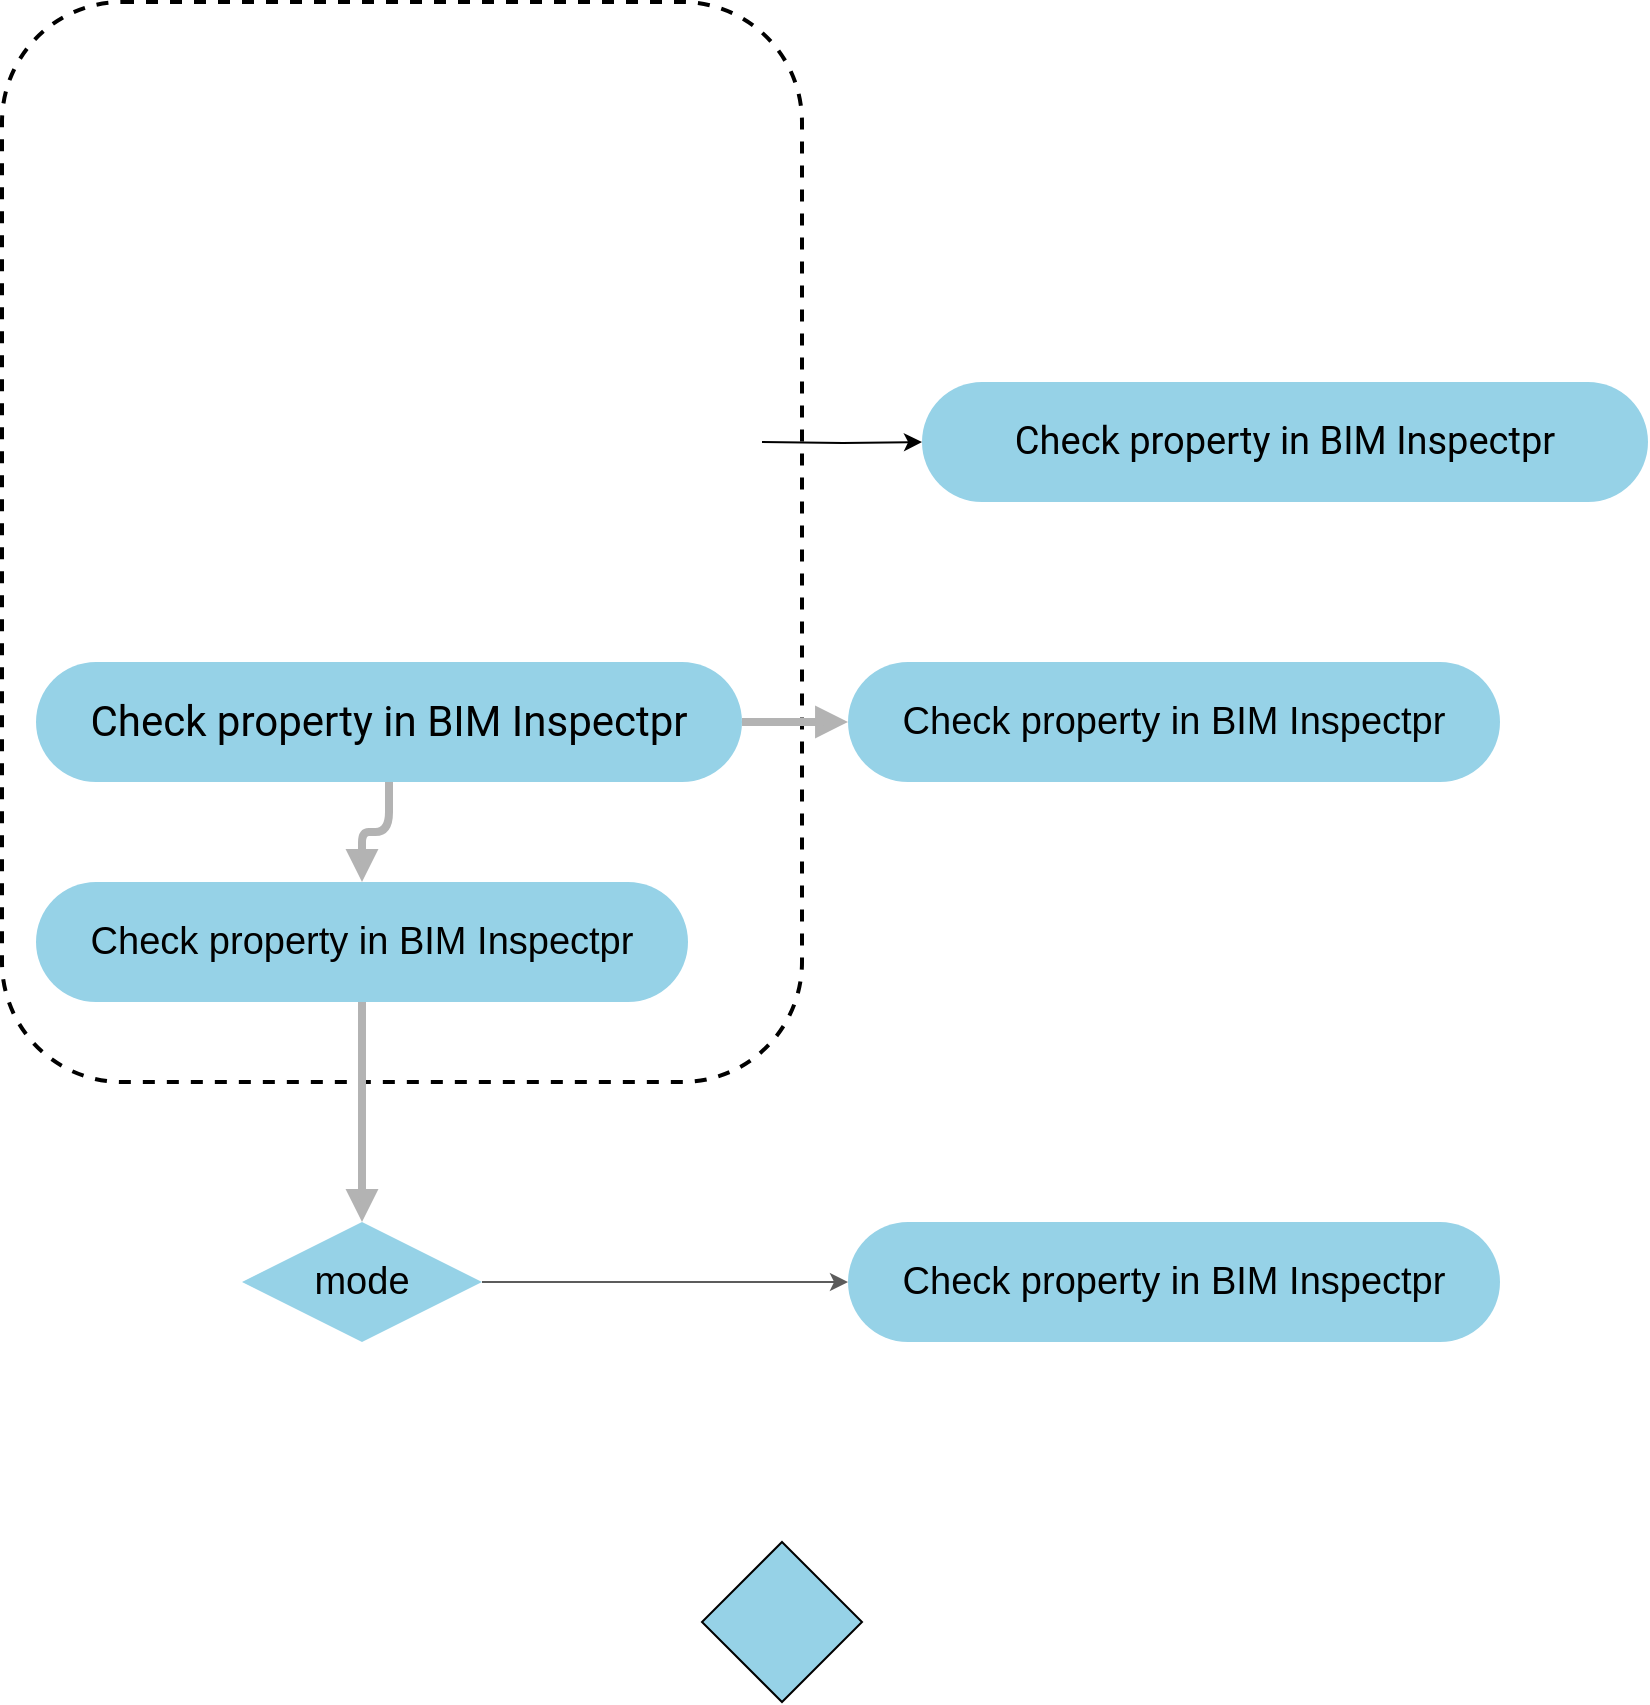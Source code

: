 <mxfile version="12.7.2" type="github">
  <diagram id="C5RBs43oDa-KdzZeNtuy" name="Page-1">
    <mxGraphModel dx="767" dy="1292" grid="1" gridSize="10" guides="1" tooltips="1" connect="1" arrows="1" fold="1" page="1" pageScale="1" pageWidth="827" pageHeight="1169" math="0" shadow="0" extFonts="Roboto^https://fonts.googleapis.com/css?family=Roboto">
      <root>
        <mxCell id="WIyWlLk6GJQsqaUBKTNV-0" />
        <mxCell id="WIyWlLk6GJQsqaUBKTNV-1" parent="WIyWlLk6GJQsqaUBKTNV-0" />
        <mxCell id="-8byVdPDyk2Qr70N4ybH-6" value="" style="rounded=1;whiteSpace=wrap;html=1;fontFamily=Verdana;fillColor=none;dashed=1;perimeterSpacing=1;strokeWidth=2;" vertex="1" parent="WIyWlLk6GJQsqaUBKTNV-1">
          <mxGeometry x="240" y="430" width="400" height="540" as="geometry" />
        </mxCell>
        <mxCell id="4xVDAsTEALw9DUcqADvd-11" value="" style="edgeStyle=orthogonalEdgeStyle;orthogonalLoop=1;jettySize=auto;html=1;strokeColor=#B3B3B3;strokeWidth=4;rounded=1;startArrow=none;startFill=0;endArrow=block;endFill=1;" parent="WIyWlLk6GJQsqaUBKTNV-1" source="4xVDAsTEALw9DUcqADvd-4" target="4xVDAsTEALw9DUcqADvd-10" edge="1">
          <mxGeometry relative="1" as="geometry" />
        </mxCell>
        <mxCell id="4xVDAsTEALw9DUcqADvd-18" value="" style="edgeStyle=orthogonalEdgeStyle;rounded=1;orthogonalLoop=1;jettySize=auto;html=1;startArrow=none;startFill=0;endArrow=block;endFill=1;strokeColor=#B3B3B3;strokeWidth=4;" parent="WIyWlLk6GJQsqaUBKTNV-1" source="4xVDAsTEALw9DUcqADvd-4" target="4xVDAsTEALw9DUcqADvd-17" edge="1">
          <mxGeometry relative="1" as="geometry" />
        </mxCell>
        <mxCell id="4xVDAsTEALw9DUcqADvd-4" value="&lt;font style=&quot;font-size: 21px&quot; face=&quot;Roboto&quot;&gt;Check property in BIM Inspectpr&lt;/font&gt;" style="rounded=1;whiteSpace=wrap;html=1;arcSize=50;fillColor=#96D2E7;strokeColor=none;" parent="WIyWlLk6GJQsqaUBKTNV-1" vertex="1">
          <mxGeometry x="257" y="760" width="353" height="60" as="geometry" />
        </mxCell>
        <mxCell id="-8byVdPDyk2Qr70N4ybH-5" value="" style="edgeStyle=orthogonalEdgeStyle;rounded=0;orthogonalLoop=1;jettySize=auto;html=1;fontFamily=Verdana;" edge="1" parent="WIyWlLk6GJQsqaUBKTNV-1" target="-8byVdPDyk2Qr70N4ybH-4">
          <mxGeometry relative="1" as="geometry">
            <mxPoint x="620" y="650.0" as="sourcePoint" />
          </mxGeometry>
        </mxCell>
        <mxCell id="-8byVdPDyk2Qr70N4ybH-4" value="&lt;font style=&quot;font-size: 19px&quot;&gt;Check property in BIM Inspectpr&lt;/font&gt;" style="rounded=1;whiteSpace=wrap;html=1;arcSize=50;fillColor=#96D2E7;strokeColor=none;fontFamily=Roboto;FType=g;" vertex="1" parent="WIyWlLk6GJQsqaUBKTNV-1">
          <mxGeometry x="700" y="620" width="363" height="60" as="geometry" />
        </mxCell>
        <mxCell id="4xVDAsTEALw9DUcqADvd-17" value="&lt;font style=&quot;font-size: 19px&quot;&gt;Check property in BIM Inspectpr&lt;/font&gt;" style="rounded=1;whiteSpace=wrap;html=1;arcSize=50;fillColor=#96D2E7;strokeColor=none;" parent="WIyWlLk6GJQsqaUBKTNV-1" vertex="1">
          <mxGeometry x="663" y="760" width="326" height="60" as="geometry" />
        </mxCell>
        <mxCell id="4xVDAsTEALw9DUcqADvd-13" value="" style="edgeStyle=orthogonalEdgeStyle;rounded=1;orthogonalLoop=1;jettySize=auto;html=1;strokeColor=#B3B3B3;strokeWidth=4;endFill=1;endArrow=block;startFill=0;startArrow=none;" parent="WIyWlLk6GJQsqaUBKTNV-1" source="4xVDAsTEALw9DUcqADvd-10" target="4xVDAsTEALw9DUcqADvd-12" edge="1">
          <mxGeometry relative="1" as="geometry" />
        </mxCell>
        <mxCell id="4xVDAsTEALw9DUcqADvd-10" value="&lt;font style=&quot;font-size: 19px&quot;&gt;Check property in BIM Inspectpr&lt;/font&gt;" style="rounded=1;whiteSpace=wrap;html=1;arcSize=50;fillColor=#96D2E7;strokeColor=none;" parent="WIyWlLk6GJQsqaUBKTNV-1" vertex="1">
          <mxGeometry x="257" y="870" width="326" height="60" as="geometry" />
        </mxCell>
        <mxCell id="4xVDAsTEALw9DUcqADvd-15" value="" style="edgeStyle=orthogonalEdgeStyle;rounded=0;orthogonalLoop=1;jettySize=auto;html=1;strokeColor=#5C5C5C;" parent="WIyWlLk6GJQsqaUBKTNV-1" source="4xVDAsTEALw9DUcqADvd-12" target="4xVDAsTEALw9DUcqADvd-14" edge="1">
          <mxGeometry relative="1" as="geometry" />
        </mxCell>
        <mxCell id="4xVDAsTEALw9DUcqADvd-12" value="&lt;font style=&quot;font-size: 19px&quot;&gt;mode&lt;/font&gt;" style="rhombus;whiteSpace=wrap;html=1;rounded=0;comic=0;strokeColor=none;fillColor=#96D2E7;" parent="WIyWlLk6GJQsqaUBKTNV-1" vertex="1">
          <mxGeometry x="360" y="1040" width="120" height="60" as="geometry" />
        </mxCell>
        <mxCell id="4xVDAsTEALw9DUcqADvd-14" value="&lt;font style=&quot;font-size: 19px&quot;&gt;Check property in BIM Inspectpr&lt;/font&gt;" style="rounded=1;whiteSpace=wrap;html=1;arcSize=50;fillColor=#96D2E7;strokeColor=none;" parent="WIyWlLk6GJQsqaUBKTNV-1" vertex="1">
          <mxGeometry x="663" y="1040" width="326" height="60" as="geometry" />
        </mxCell>
        <mxCell id="4xVDAsTEALw9DUcqADvd-16" value="" style="rhombus;whiteSpace=wrap;html=1;rounded=0;comic=0;strokeColor=#000000;fillColor=#96D2E7;" parent="WIyWlLk6GJQsqaUBKTNV-1" vertex="1">
          <mxGeometry x="590" y="1200" width="80" height="80" as="geometry" />
        </mxCell>
      </root>
    </mxGraphModel>
  </diagram>
</mxfile>
